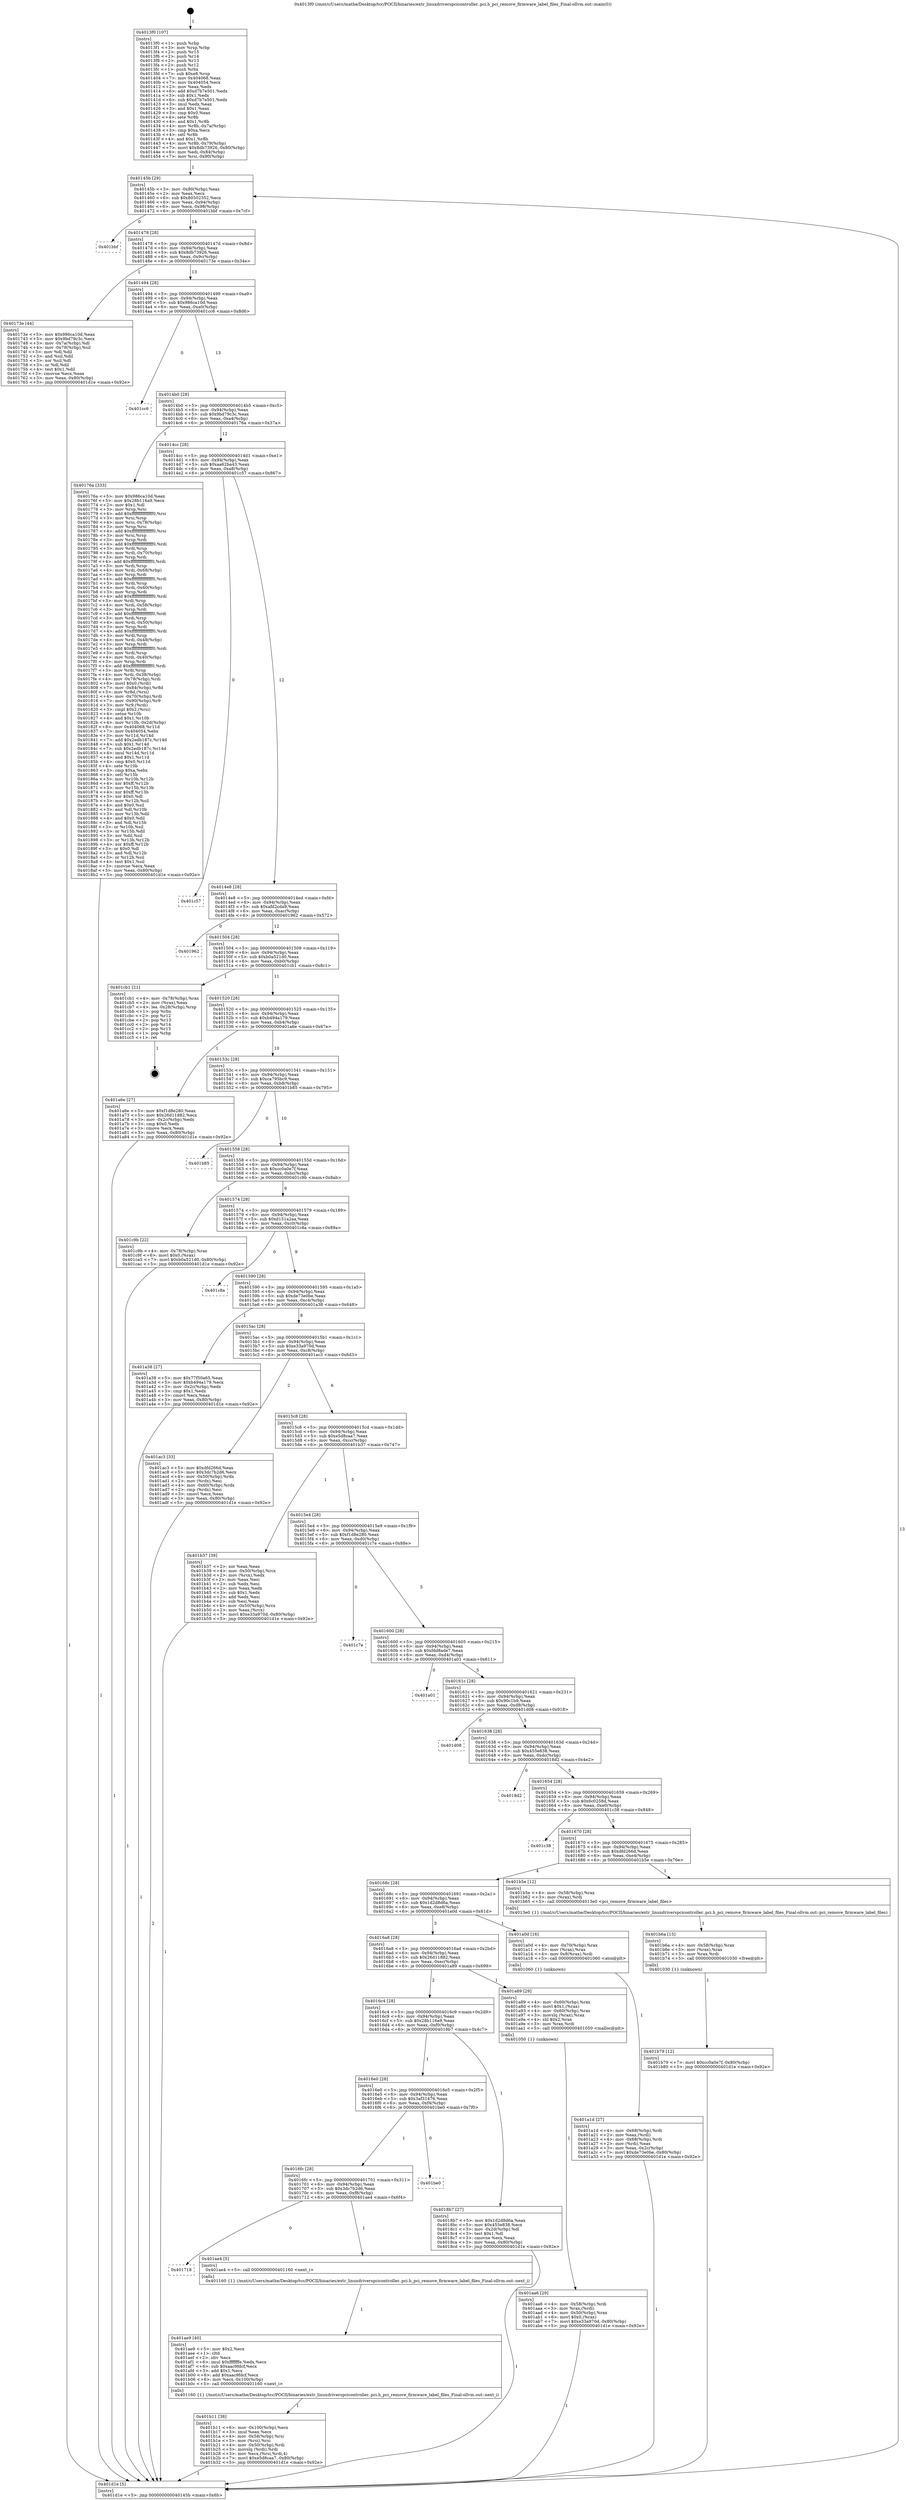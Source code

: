 digraph "0x4013f0" {
  label = "0x4013f0 (/mnt/c/Users/mathe/Desktop/tcc/POCII/binaries/extr_linuxdriverspcicontroller..pci.h_pci_remove_firmware_label_files_Final-ollvm.out::main(0))"
  labelloc = "t"
  node[shape=record]

  Entry [label="",width=0.3,height=0.3,shape=circle,fillcolor=black,style=filled]
  "0x40145b" [label="{
     0x40145b [29]\l
     | [instrs]\l
     &nbsp;&nbsp;0x40145b \<+3\>: mov -0x80(%rbp),%eax\l
     &nbsp;&nbsp;0x40145e \<+2\>: mov %eax,%ecx\l
     &nbsp;&nbsp;0x401460 \<+6\>: sub $0x80502352,%ecx\l
     &nbsp;&nbsp;0x401466 \<+6\>: mov %eax,-0x94(%rbp)\l
     &nbsp;&nbsp;0x40146c \<+6\>: mov %ecx,-0x98(%rbp)\l
     &nbsp;&nbsp;0x401472 \<+6\>: je 0000000000401bbf \<main+0x7cf\>\l
  }"]
  "0x401bbf" [label="{
     0x401bbf\l
  }", style=dashed]
  "0x401478" [label="{
     0x401478 [28]\l
     | [instrs]\l
     &nbsp;&nbsp;0x401478 \<+5\>: jmp 000000000040147d \<main+0x8d\>\l
     &nbsp;&nbsp;0x40147d \<+6\>: mov -0x94(%rbp),%eax\l
     &nbsp;&nbsp;0x401483 \<+5\>: sub $0x8db73926,%eax\l
     &nbsp;&nbsp;0x401488 \<+6\>: mov %eax,-0x9c(%rbp)\l
     &nbsp;&nbsp;0x40148e \<+6\>: je 000000000040173e \<main+0x34e\>\l
  }"]
  Exit [label="",width=0.3,height=0.3,shape=circle,fillcolor=black,style=filled,peripheries=2]
  "0x40173e" [label="{
     0x40173e [44]\l
     | [instrs]\l
     &nbsp;&nbsp;0x40173e \<+5\>: mov $0x986ca10d,%eax\l
     &nbsp;&nbsp;0x401743 \<+5\>: mov $0x9bd79c3c,%ecx\l
     &nbsp;&nbsp;0x401748 \<+3\>: mov -0x7a(%rbp),%dl\l
     &nbsp;&nbsp;0x40174b \<+4\>: mov -0x79(%rbp),%sil\l
     &nbsp;&nbsp;0x40174f \<+3\>: mov %dl,%dil\l
     &nbsp;&nbsp;0x401752 \<+3\>: and %sil,%dil\l
     &nbsp;&nbsp;0x401755 \<+3\>: xor %sil,%dl\l
     &nbsp;&nbsp;0x401758 \<+3\>: or %dl,%dil\l
     &nbsp;&nbsp;0x40175b \<+4\>: test $0x1,%dil\l
     &nbsp;&nbsp;0x40175f \<+3\>: cmovne %ecx,%eax\l
     &nbsp;&nbsp;0x401762 \<+3\>: mov %eax,-0x80(%rbp)\l
     &nbsp;&nbsp;0x401765 \<+5\>: jmp 0000000000401d1e \<main+0x92e\>\l
  }"]
  "0x401494" [label="{
     0x401494 [28]\l
     | [instrs]\l
     &nbsp;&nbsp;0x401494 \<+5\>: jmp 0000000000401499 \<main+0xa9\>\l
     &nbsp;&nbsp;0x401499 \<+6\>: mov -0x94(%rbp),%eax\l
     &nbsp;&nbsp;0x40149f \<+5\>: sub $0x986ca10d,%eax\l
     &nbsp;&nbsp;0x4014a4 \<+6\>: mov %eax,-0xa0(%rbp)\l
     &nbsp;&nbsp;0x4014aa \<+6\>: je 0000000000401cc6 \<main+0x8d6\>\l
  }"]
  "0x401d1e" [label="{
     0x401d1e [5]\l
     | [instrs]\l
     &nbsp;&nbsp;0x401d1e \<+5\>: jmp 000000000040145b \<main+0x6b\>\l
  }"]
  "0x4013f0" [label="{
     0x4013f0 [107]\l
     | [instrs]\l
     &nbsp;&nbsp;0x4013f0 \<+1\>: push %rbp\l
     &nbsp;&nbsp;0x4013f1 \<+3\>: mov %rsp,%rbp\l
     &nbsp;&nbsp;0x4013f4 \<+2\>: push %r15\l
     &nbsp;&nbsp;0x4013f6 \<+2\>: push %r14\l
     &nbsp;&nbsp;0x4013f8 \<+2\>: push %r13\l
     &nbsp;&nbsp;0x4013fa \<+2\>: push %r12\l
     &nbsp;&nbsp;0x4013fc \<+1\>: push %rbx\l
     &nbsp;&nbsp;0x4013fd \<+7\>: sub $0xe8,%rsp\l
     &nbsp;&nbsp;0x401404 \<+7\>: mov 0x404068,%eax\l
     &nbsp;&nbsp;0x40140b \<+7\>: mov 0x404054,%ecx\l
     &nbsp;&nbsp;0x401412 \<+2\>: mov %eax,%edx\l
     &nbsp;&nbsp;0x401414 \<+6\>: add $0xd7b7e501,%edx\l
     &nbsp;&nbsp;0x40141a \<+3\>: sub $0x1,%edx\l
     &nbsp;&nbsp;0x40141d \<+6\>: sub $0xd7b7e501,%edx\l
     &nbsp;&nbsp;0x401423 \<+3\>: imul %edx,%eax\l
     &nbsp;&nbsp;0x401426 \<+3\>: and $0x1,%eax\l
     &nbsp;&nbsp;0x401429 \<+3\>: cmp $0x0,%eax\l
     &nbsp;&nbsp;0x40142c \<+4\>: sete %r8b\l
     &nbsp;&nbsp;0x401430 \<+4\>: and $0x1,%r8b\l
     &nbsp;&nbsp;0x401434 \<+4\>: mov %r8b,-0x7a(%rbp)\l
     &nbsp;&nbsp;0x401438 \<+3\>: cmp $0xa,%ecx\l
     &nbsp;&nbsp;0x40143b \<+4\>: setl %r8b\l
     &nbsp;&nbsp;0x40143f \<+4\>: and $0x1,%r8b\l
     &nbsp;&nbsp;0x401443 \<+4\>: mov %r8b,-0x79(%rbp)\l
     &nbsp;&nbsp;0x401447 \<+7\>: movl $0x8db73926,-0x80(%rbp)\l
     &nbsp;&nbsp;0x40144e \<+6\>: mov %edi,-0x84(%rbp)\l
     &nbsp;&nbsp;0x401454 \<+7\>: mov %rsi,-0x90(%rbp)\l
  }"]
  "0x401b79" [label="{
     0x401b79 [12]\l
     | [instrs]\l
     &nbsp;&nbsp;0x401b79 \<+7\>: movl $0xcc0a0e7f,-0x80(%rbp)\l
     &nbsp;&nbsp;0x401b80 \<+5\>: jmp 0000000000401d1e \<main+0x92e\>\l
  }"]
  "0x401cc6" [label="{
     0x401cc6\l
  }", style=dashed]
  "0x4014b0" [label="{
     0x4014b0 [28]\l
     | [instrs]\l
     &nbsp;&nbsp;0x4014b0 \<+5\>: jmp 00000000004014b5 \<main+0xc5\>\l
     &nbsp;&nbsp;0x4014b5 \<+6\>: mov -0x94(%rbp),%eax\l
     &nbsp;&nbsp;0x4014bb \<+5\>: sub $0x9bd79c3c,%eax\l
     &nbsp;&nbsp;0x4014c0 \<+6\>: mov %eax,-0xa4(%rbp)\l
     &nbsp;&nbsp;0x4014c6 \<+6\>: je 000000000040176a \<main+0x37a\>\l
  }"]
  "0x401b6a" [label="{
     0x401b6a [15]\l
     | [instrs]\l
     &nbsp;&nbsp;0x401b6a \<+4\>: mov -0x58(%rbp),%rax\l
     &nbsp;&nbsp;0x401b6e \<+3\>: mov (%rax),%rax\l
     &nbsp;&nbsp;0x401b71 \<+3\>: mov %rax,%rdi\l
     &nbsp;&nbsp;0x401b74 \<+5\>: call 0000000000401030 \<free@plt\>\l
     | [calls]\l
     &nbsp;&nbsp;0x401030 \{1\} (unknown)\l
  }"]
  "0x40176a" [label="{
     0x40176a [333]\l
     | [instrs]\l
     &nbsp;&nbsp;0x40176a \<+5\>: mov $0x986ca10d,%eax\l
     &nbsp;&nbsp;0x40176f \<+5\>: mov $0x28b116a9,%ecx\l
     &nbsp;&nbsp;0x401774 \<+2\>: mov $0x1,%dl\l
     &nbsp;&nbsp;0x401776 \<+3\>: mov %rsp,%rsi\l
     &nbsp;&nbsp;0x401779 \<+4\>: add $0xfffffffffffffff0,%rsi\l
     &nbsp;&nbsp;0x40177d \<+3\>: mov %rsi,%rsp\l
     &nbsp;&nbsp;0x401780 \<+4\>: mov %rsi,-0x78(%rbp)\l
     &nbsp;&nbsp;0x401784 \<+3\>: mov %rsp,%rsi\l
     &nbsp;&nbsp;0x401787 \<+4\>: add $0xfffffffffffffff0,%rsi\l
     &nbsp;&nbsp;0x40178b \<+3\>: mov %rsi,%rsp\l
     &nbsp;&nbsp;0x40178e \<+3\>: mov %rsp,%rdi\l
     &nbsp;&nbsp;0x401791 \<+4\>: add $0xfffffffffffffff0,%rdi\l
     &nbsp;&nbsp;0x401795 \<+3\>: mov %rdi,%rsp\l
     &nbsp;&nbsp;0x401798 \<+4\>: mov %rdi,-0x70(%rbp)\l
     &nbsp;&nbsp;0x40179c \<+3\>: mov %rsp,%rdi\l
     &nbsp;&nbsp;0x40179f \<+4\>: add $0xfffffffffffffff0,%rdi\l
     &nbsp;&nbsp;0x4017a3 \<+3\>: mov %rdi,%rsp\l
     &nbsp;&nbsp;0x4017a6 \<+4\>: mov %rdi,-0x68(%rbp)\l
     &nbsp;&nbsp;0x4017aa \<+3\>: mov %rsp,%rdi\l
     &nbsp;&nbsp;0x4017ad \<+4\>: add $0xfffffffffffffff0,%rdi\l
     &nbsp;&nbsp;0x4017b1 \<+3\>: mov %rdi,%rsp\l
     &nbsp;&nbsp;0x4017b4 \<+4\>: mov %rdi,-0x60(%rbp)\l
     &nbsp;&nbsp;0x4017b8 \<+3\>: mov %rsp,%rdi\l
     &nbsp;&nbsp;0x4017bb \<+4\>: add $0xfffffffffffffff0,%rdi\l
     &nbsp;&nbsp;0x4017bf \<+3\>: mov %rdi,%rsp\l
     &nbsp;&nbsp;0x4017c2 \<+4\>: mov %rdi,-0x58(%rbp)\l
     &nbsp;&nbsp;0x4017c6 \<+3\>: mov %rsp,%rdi\l
     &nbsp;&nbsp;0x4017c9 \<+4\>: add $0xfffffffffffffff0,%rdi\l
     &nbsp;&nbsp;0x4017cd \<+3\>: mov %rdi,%rsp\l
     &nbsp;&nbsp;0x4017d0 \<+4\>: mov %rdi,-0x50(%rbp)\l
     &nbsp;&nbsp;0x4017d4 \<+3\>: mov %rsp,%rdi\l
     &nbsp;&nbsp;0x4017d7 \<+4\>: add $0xfffffffffffffff0,%rdi\l
     &nbsp;&nbsp;0x4017db \<+3\>: mov %rdi,%rsp\l
     &nbsp;&nbsp;0x4017de \<+4\>: mov %rdi,-0x48(%rbp)\l
     &nbsp;&nbsp;0x4017e2 \<+3\>: mov %rsp,%rdi\l
     &nbsp;&nbsp;0x4017e5 \<+4\>: add $0xfffffffffffffff0,%rdi\l
     &nbsp;&nbsp;0x4017e9 \<+3\>: mov %rdi,%rsp\l
     &nbsp;&nbsp;0x4017ec \<+4\>: mov %rdi,-0x40(%rbp)\l
     &nbsp;&nbsp;0x4017f0 \<+3\>: mov %rsp,%rdi\l
     &nbsp;&nbsp;0x4017f3 \<+4\>: add $0xfffffffffffffff0,%rdi\l
     &nbsp;&nbsp;0x4017f7 \<+3\>: mov %rdi,%rsp\l
     &nbsp;&nbsp;0x4017fa \<+4\>: mov %rdi,-0x38(%rbp)\l
     &nbsp;&nbsp;0x4017fe \<+4\>: mov -0x78(%rbp),%rdi\l
     &nbsp;&nbsp;0x401802 \<+6\>: movl $0x0,(%rdi)\l
     &nbsp;&nbsp;0x401808 \<+7\>: mov -0x84(%rbp),%r8d\l
     &nbsp;&nbsp;0x40180f \<+3\>: mov %r8d,(%rsi)\l
     &nbsp;&nbsp;0x401812 \<+4\>: mov -0x70(%rbp),%rdi\l
     &nbsp;&nbsp;0x401816 \<+7\>: mov -0x90(%rbp),%r9\l
     &nbsp;&nbsp;0x40181d \<+3\>: mov %r9,(%rdi)\l
     &nbsp;&nbsp;0x401820 \<+3\>: cmpl $0x2,(%rsi)\l
     &nbsp;&nbsp;0x401823 \<+4\>: setne %r10b\l
     &nbsp;&nbsp;0x401827 \<+4\>: and $0x1,%r10b\l
     &nbsp;&nbsp;0x40182b \<+4\>: mov %r10b,-0x2d(%rbp)\l
     &nbsp;&nbsp;0x40182f \<+8\>: mov 0x404068,%r11d\l
     &nbsp;&nbsp;0x401837 \<+7\>: mov 0x404054,%ebx\l
     &nbsp;&nbsp;0x40183e \<+3\>: mov %r11d,%r14d\l
     &nbsp;&nbsp;0x401841 \<+7\>: add $0x2edb187c,%r14d\l
     &nbsp;&nbsp;0x401848 \<+4\>: sub $0x1,%r14d\l
     &nbsp;&nbsp;0x40184c \<+7\>: sub $0x2edb187c,%r14d\l
     &nbsp;&nbsp;0x401853 \<+4\>: imul %r14d,%r11d\l
     &nbsp;&nbsp;0x401857 \<+4\>: and $0x1,%r11d\l
     &nbsp;&nbsp;0x40185b \<+4\>: cmp $0x0,%r11d\l
     &nbsp;&nbsp;0x40185f \<+4\>: sete %r10b\l
     &nbsp;&nbsp;0x401863 \<+3\>: cmp $0xa,%ebx\l
     &nbsp;&nbsp;0x401866 \<+4\>: setl %r15b\l
     &nbsp;&nbsp;0x40186a \<+3\>: mov %r10b,%r12b\l
     &nbsp;&nbsp;0x40186d \<+4\>: xor $0xff,%r12b\l
     &nbsp;&nbsp;0x401871 \<+3\>: mov %r15b,%r13b\l
     &nbsp;&nbsp;0x401874 \<+4\>: xor $0xff,%r13b\l
     &nbsp;&nbsp;0x401878 \<+3\>: xor $0x0,%dl\l
     &nbsp;&nbsp;0x40187b \<+3\>: mov %r12b,%sil\l
     &nbsp;&nbsp;0x40187e \<+4\>: and $0x0,%sil\l
     &nbsp;&nbsp;0x401882 \<+3\>: and %dl,%r10b\l
     &nbsp;&nbsp;0x401885 \<+3\>: mov %r13b,%dil\l
     &nbsp;&nbsp;0x401888 \<+4\>: and $0x0,%dil\l
     &nbsp;&nbsp;0x40188c \<+3\>: and %dl,%r15b\l
     &nbsp;&nbsp;0x40188f \<+3\>: or %r10b,%sil\l
     &nbsp;&nbsp;0x401892 \<+3\>: or %r15b,%dil\l
     &nbsp;&nbsp;0x401895 \<+3\>: xor %dil,%sil\l
     &nbsp;&nbsp;0x401898 \<+3\>: or %r13b,%r12b\l
     &nbsp;&nbsp;0x40189b \<+4\>: xor $0xff,%r12b\l
     &nbsp;&nbsp;0x40189f \<+3\>: or $0x0,%dl\l
     &nbsp;&nbsp;0x4018a2 \<+3\>: and %dl,%r12b\l
     &nbsp;&nbsp;0x4018a5 \<+3\>: or %r12b,%sil\l
     &nbsp;&nbsp;0x4018a8 \<+4\>: test $0x1,%sil\l
     &nbsp;&nbsp;0x4018ac \<+3\>: cmovne %ecx,%eax\l
     &nbsp;&nbsp;0x4018af \<+3\>: mov %eax,-0x80(%rbp)\l
     &nbsp;&nbsp;0x4018b2 \<+5\>: jmp 0000000000401d1e \<main+0x92e\>\l
  }"]
  "0x4014cc" [label="{
     0x4014cc [28]\l
     | [instrs]\l
     &nbsp;&nbsp;0x4014cc \<+5\>: jmp 00000000004014d1 \<main+0xe1\>\l
     &nbsp;&nbsp;0x4014d1 \<+6\>: mov -0x94(%rbp),%eax\l
     &nbsp;&nbsp;0x4014d7 \<+5\>: sub $0xaa62ba43,%eax\l
     &nbsp;&nbsp;0x4014dc \<+6\>: mov %eax,-0xa8(%rbp)\l
     &nbsp;&nbsp;0x4014e2 \<+6\>: je 0000000000401c57 \<main+0x867\>\l
  }"]
  "0x401b11" [label="{
     0x401b11 [38]\l
     | [instrs]\l
     &nbsp;&nbsp;0x401b11 \<+6\>: mov -0x100(%rbp),%ecx\l
     &nbsp;&nbsp;0x401b17 \<+3\>: imul %eax,%ecx\l
     &nbsp;&nbsp;0x401b1a \<+4\>: mov -0x58(%rbp),%rsi\l
     &nbsp;&nbsp;0x401b1e \<+3\>: mov (%rsi),%rsi\l
     &nbsp;&nbsp;0x401b21 \<+4\>: mov -0x50(%rbp),%rdi\l
     &nbsp;&nbsp;0x401b25 \<+3\>: movslq (%rdi),%rdi\l
     &nbsp;&nbsp;0x401b28 \<+3\>: mov %ecx,(%rsi,%rdi,4)\l
     &nbsp;&nbsp;0x401b2b \<+7\>: movl $0xe5d8caa7,-0x80(%rbp)\l
     &nbsp;&nbsp;0x401b32 \<+5\>: jmp 0000000000401d1e \<main+0x92e\>\l
  }"]
  "0x401ae9" [label="{
     0x401ae9 [40]\l
     | [instrs]\l
     &nbsp;&nbsp;0x401ae9 \<+5\>: mov $0x2,%ecx\l
     &nbsp;&nbsp;0x401aee \<+1\>: cltd\l
     &nbsp;&nbsp;0x401aef \<+2\>: idiv %ecx\l
     &nbsp;&nbsp;0x401af1 \<+6\>: imul $0xfffffffe,%edx,%ecx\l
     &nbsp;&nbsp;0x401af7 \<+6\>: sub $0xaac9fdcf,%ecx\l
     &nbsp;&nbsp;0x401afd \<+3\>: add $0x1,%ecx\l
     &nbsp;&nbsp;0x401b00 \<+6\>: add $0xaac9fdcf,%ecx\l
     &nbsp;&nbsp;0x401b06 \<+6\>: mov %ecx,-0x100(%rbp)\l
     &nbsp;&nbsp;0x401b0c \<+5\>: call 0000000000401160 \<next_i\>\l
     | [calls]\l
     &nbsp;&nbsp;0x401160 \{1\} (/mnt/c/Users/mathe/Desktop/tcc/POCII/binaries/extr_linuxdriverspcicontroller..pci.h_pci_remove_firmware_label_files_Final-ollvm.out::next_i)\l
  }"]
  "0x401c57" [label="{
     0x401c57\l
  }", style=dashed]
  "0x4014e8" [label="{
     0x4014e8 [28]\l
     | [instrs]\l
     &nbsp;&nbsp;0x4014e8 \<+5\>: jmp 00000000004014ed \<main+0xfd\>\l
     &nbsp;&nbsp;0x4014ed \<+6\>: mov -0x94(%rbp),%eax\l
     &nbsp;&nbsp;0x4014f3 \<+5\>: sub $0xafd2cda9,%eax\l
     &nbsp;&nbsp;0x4014f8 \<+6\>: mov %eax,-0xac(%rbp)\l
     &nbsp;&nbsp;0x4014fe \<+6\>: je 0000000000401962 \<main+0x572\>\l
  }"]
  "0x401718" [label="{
     0x401718\l
  }", style=dashed]
  "0x401962" [label="{
     0x401962\l
  }", style=dashed]
  "0x401504" [label="{
     0x401504 [28]\l
     | [instrs]\l
     &nbsp;&nbsp;0x401504 \<+5\>: jmp 0000000000401509 \<main+0x119\>\l
     &nbsp;&nbsp;0x401509 \<+6\>: mov -0x94(%rbp),%eax\l
     &nbsp;&nbsp;0x40150f \<+5\>: sub $0xb0a521d0,%eax\l
     &nbsp;&nbsp;0x401514 \<+6\>: mov %eax,-0xb0(%rbp)\l
     &nbsp;&nbsp;0x40151a \<+6\>: je 0000000000401cb1 \<main+0x8c1\>\l
  }"]
  "0x401ae4" [label="{
     0x401ae4 [5]\l
     | [instrs]\l
     &nbsp;&nbsp;0x401ae4 \<+5\>: call 0000000000401160 \<next_i\>\l
     | [calls]\l
     &nbsp;&nbsp;0x401160 \{1\} (/mnt/c/Users/mathe/Desktop/tcc/POCII/binaries/extr_linuxdriverspcicontroller..pci.h_pci_remove_firmware_label_files_Final-ollvm.out::next_i)\l
  }"]
  "0x401cb1" [label="{
     0x401cb1 [21]\l
     | [instrs]\l
     &nbsp;&nbsp;0x401cb1 \<+4\>: mov -0x78(%rbp),%rax\l
     &nbsp;&nbsp;0x401cb5 \<+2\>: mov (%rax),%eax\l
     &nbsp;&nbsp;0x401cb7 \<+4\>: lea -0x28(%rbp),%rsp\l
     &nbsp;&nbsp;0x401cbb \<+1\>: pop %rbx\l
     &nbsp;&nbsp;0x401cbc \<+2\>: pop %r12\l
     &nbsp;&nbsp;0x401cbe \<+2\>: pop %r13\l
     &nbsp;&nbsp;0x401cc0 \<+2\>: pop %r14\l
     &nbsp;&nbsp;0x401cc2 \<+2\>: pop %r15\l
     &nbsp;&nbsp;0x401cc4 \<+1\>: pop %rbp\l
     &nbsp;&nbsp;0x401cc5 \<+1\>: ret\l
  }"]
  "0x401520" [label="{
     0x401520 [28]\l
     | [instrs]\l
     &nbsp;&nbsp;0x401520 \<+5\>: jmp 0000000000401525 \<main+0x135\>\l
     &nbsp;&nbsp;0x401525 \<+6\>: mov -0x94(%rbp),%eax\l
     &nbsp;&nbsp;0x40152b \<+5\>: sub $0xb494a179,%eax\l
     &nbsp;&nbsp;0x401530 \<+6\>: mov %eax,-0xb4(%rbp)\l
     &nbsp;&nbsp;0x401536 \<+6\>: je 0000000000401a6e \<main+0x67e\>\l
  }"]
  "0x4016fc" [label="{
     0x4016fc [28]\l
     | [instrs]\l
     &nbsp;&nbsp;0x4016fc \<+5\>: jmp 0000000000401701 \<main+0x311\>\l
     &nbsp;&nbsp;0x401701 \<+6\>: mov -0x94(%rbp),%eax\l
     &nbsp;&nbsp;0x401707 \<+5\>: sub $0x3dc7b2d6,%eax\l
     &nbsp;&nbsp;0x40170c \<+6\>: mov %eax,-0xf8(%rbp)\l
     &nbsp;&nbsp;0x401712 \<+6\>: je 0000000000401ae4 \<main+0x6f4\>\l
  }"]
  "0x401a6e" [label="{
     0x401a6e [27]\l
     | [instrs]\l
     &nbsp;&nbsp;0x401a6e \<+5\>: mov $0xf1d8e280,%eax\l
     &nbsp;&nbsp;0x401a73 \<+5\>: mov $0x26d11882,%ecx\l
     &nbsp;&nbsp;0x401a78 \<+3\>: mov -0x2c(%rbp),%edx\l
     &nbsp;&nbsp;0x401a7b \<+3\>: cmp $0x0,%edx\l
     &nbsp;&nbsp;0x401a7e \<+3\>: cmove %ecx,%eax\l
     &nbsp;&nbsp;0x401a81 \<+3\>: mov %eax,-0x80(%rbp)\l
     &nbsp;&nbsp;0x401a84 \<+5\>: jmp 0000000000401d1e \<main+0x92e\>\l
  }"]
  "0x40153c" [label="{
     0x40153c [28]\l
     | [instrs]\l
     &nbsp;&nbsp;0x40153c \<+5\>: jmp 0000000000401541 \<main+0x151\>\l
     &nbsp;&nbsp;0x401541 \<+6\>: mov -0x94(%rbp),%eax\l
     &nbsp;&nbsp;0x401547 \<+5\>: sub $0xca795bc9,%eax\l
     &nbsp;&nbsp;0x40154c \<+6\>: mov %eax,-0xb8(%rbp)\l
     &nbsp;&nbsp;0x401552 \<+6\>: je 0000000000401b85 \<main+0x795\>\l
  }"]
  "0x401be0" [label="{
     0x401be0\l
  }", style=dashed]
  "0x401b85" [label="{
     0x401b85\l
  }", style=dashed]
  "0x401558" [label="{
     0x401558 [28]\l
     | [instrs]\l
     &nbsp;&nbsp;0x401558 \<+5\>: jmp 000000000040155d \<main+0x16d\>\l
     &nbsp;&nbsp;0x40155d \<+6\>: mov -0x94(%rbp),%eax\l
     &nbsp;&nbsp;0x401563 \<+5\>: sub $0xcc0a0e7f,%eax\l
     &nbsp;&nbsp;0x401568 \<+6\>: mov %eax,-0xbc(%rbp)\l
     &nbsp;&nbsp;0x40156e \<+6\>: je 0000000000401c9b \<main+0x8ab\>\l
  }"]
  "0x401aa6" [label="{
     0x401aa6 [29]\l
     | [instrs]\l
     &nbsp;&nbsp;0x401aa6 \<+4\>: mov -0x58(%rbp),%rdi\l
     &nbsp;&nbsp;0x401aaa \<+3\>: mov %rax,(%rdi)\l
     &nbsp;&nbsp;0x401aad \<+4\>: mov -0x50(%rbp),%rax\l
     &nbsp;&nbsp;0x401ab1 \<+6\>: movl $0x0,(%rax)\l
     &nbsp;&nbsp;0x401ab7 \<+7\>: movl $0xe33a970d,-0x80(%rbp)\l
     &nbsp;&nbsp;0x401abe \<+5\>: jmp 0000000000401d1e \<main+0x92e\>\l
  }"]
  "0x401c9b" [label="{
     0x401c9b [22]\l
     | [instrs]\l
     &nbsp;&nbsp;0x401c9b \<+4\>: mov -0x78(%rbp),%rax\l
     &nbsp;&nbsp;0x401c9f \<+6\>: movl $0x0,(%rax)\l
     &nbsp;&nbsp;0x401ca5 \<+7\>: movl $0xb0a521d0,-0x80(%rbp)\l
     &nbsp;&nbsp;0x401cac \<+5\>: jmp 0000000000401d1e \<main+0x92e\>\l
  }"]
  "0x401574" [label="{
     0x401574 [28]\l
     | [instrs]\l
     &nbsp;&nbsp;0x401574 \<+5\>: jmp 0000000000401579 \<main+0x189\>\l
     &nbsp;&nbsp;0x401579 \<+6\>: mov -0x94(%rbp),%eax\l
     &nbsp;&nbsp;0x40157f \<+5\>: sub $0xd151a2aa,%eax\l
     &nbsp;&nbsp;0x401584 \<+6\>: mov %eax,-0xc0(%rbp)\l
     &nbsp;&nbsp;0x40158a \<+6\>: je 0000000000401c8a \<main+0x89a\>\l
  }"]
  "0x401a1d" [label="{
     0x401a1d [27]\l
     | [instrs]\l
     &nbsp;&nbsp;0x401a1d \<+4\>: mov -0x68(%rbp),%rdi\l
     &nbsp;&nbsp;0x401a21 \<+2\>: mov %eax,(%rdi)\l
     &nbsp;&nbsp;0x401a23 \<+4\>: mov -0x68(%rbp),%rdi\l
     &nbsp;&nbsp;0x401a27 \<+2\>: mov (%rdi),%eax\l
     &nbsp;&nbsp;0x401a29 \<+3\>: mov %eax,-0x2c(%rbp)\l
     &nbsp;&nbsp;0x401a2c \<+7\>: movl $0xde73e0be,-0x80(%rbp)\l
     &nbsp;&nbsp;0x401a33 \<+5\>: jmp 0000000000401d1e \<main+0x92e\>\l
  }"]
  "0x401c8a" [label="{
     0x401c8a\l
  }", style=dashed]
  "0x401590" [label="{
     0x401590 [28]\l
     | [instrs]\l
     &nbsp;&nbsp;0x401590 \<+5\>: jmp 0000000000401595 \<main+0x1a5\>\l
     &nbsp;&nbsp;0x401595 \<+6\>: mov -0x94(%rbp),%eax\l
     &nbsp;&nbsp;0x40159b \<+5\>: sub $0xde73e0be,%eax\l
     &nbsp;&nbsp;0x4015a0 \<+6\>: mov %eax,-0xc4(%rbp)\l
     &nbsp;&nbsp;0x4015a6 \<+6\>: je 0000000000401a38 \<main+0x648\>\l
  }"]
  "0x4016e0" [label="{
     0x4016e0 [28]\l
     | [instrs]\l
     &nbsp;&nbsp;0x4016e0 \<+5\>: jmp 00000000004016e5 \<main+0x2f5\>\l
     &nbsp;&nbsp;0x4016e5 \<+6\>: mov -0x94(%rbp),%eax\l
     &nbsp;&nbsp;0x4016eb \<+5\>: sub $0x3af31476,%eax\l
     &nbsp;&nbsp;0x4016f0 \<+6\>: mov %eax,-0xf4(%rbp)\l
     &nbsp;&nbsp;0x4016f6 \<+6\>: je 0000000000401be0 \<main+0x7f0\>\l
  }"]
  "0x401a38" [label="{
     0x401a38 [27]\l
     | [instrs]\l
     &nbsp;&nbsp;0x401a38 \<+5\>: mov $0x77f50a65,%eax\l
     &nbsp;&nbsp;0x401a3d \<+5\>: mov $0xb494a179,%ecx\l
     &nbsp;&nbsp;0x401a42 \<+3\>: mov -0x2c(%rbp),%edx\l
     &nbsp;&nbsp;0x401a45 \<+3\>: cmp $0x1,%edx\l
     &nbsp;&nbsp;0x401a48 \<+3\>: cmovl %ecx,%eax\l
     &nbsp;&nbsp;0x401a4b \<+3\>: mov %eax,-0x80(%rbp)\l
     &nbsp;&nbsp;0x401a4e \<+5\>: jmp 0000000000401d1e \<main+0x92e\>\l
  }"]
  "0x4015ac" [label="{
     0x4015ac [28]\l
     | [instrs]\l
     &nbsp;&nbsp;0x4015ac \<+5\>: jmp 00000000004015b1 \<main+0x1c1\>\l
     &nbsp;&nbsp;0x4015b1 \<+6\>: mov -0x94(%rbp),%eax\l
     &nbsp;&nbsp;0x4015b7 \<+5\>: sub $0xe33a970d,%eax\l
     &nbsp;&nbsp;0x4015bc \<+6\>: mov %eax,-0xc8(%rbp)\l
     &nbsp;&nbsp;0x4015c2 \<+6\>: je 0000000000401ac3 \<main+0x6d3\>\l
  }"]
  "0x4018b7" [label="{
     0x4018b7 [27]\l
     | [instrs]\l
     &nbsp;&nbsp;0x4018b7 \<+5\>: mov $0x1d2d8d6a,%eax\l
     &nbsp;&nbsp;0x4018bc \<+5\>: mov $0x455e838,%ecx\l
     &nbsp;&nbsp;0x4018c1 \<+3\>: mov -0x2d(%rbp),%dl\l
     &nbsp;&nbsp;0x4018c4 \<+3\>: test $0x1,%dl\l
     &nbsp;&nbsp;0x4018c7 \<+3\>: cmovne %ecx,%eax\l
     &nbsp;&nbsp;0x4018ca \<+3\>: mov %eax,-0x80(%rbp)\l
     &nbsp;&nbsp;0x4018cd \<+5\>: jmp 0000000000401d1e \<main+0x92e\>\l
  }"]
  "0x401ac3" [label="{
     0x401ac3 [33]\l
     | [instrs]\l
     &nbsp;&nbsp;0x401ac3 \<+5\>: mov $0xdfd266d,%eax\l
     &nbsp;&nbsp;0x401ac8 \<+5\>: mov $0x3dc7b2d6,%ecx\l
     &nbsp;&nbsp;0x401acd \<+4\>: mov -0x50(%rbp),%rdx\l
     &nbsp;&nbsp;0x401ad1 \<+2\>: mov (%rdx),%esi\l
     &nbsp;&nbsp;0x401ad3 \<+4\>: mov -0x60(%rbp),%rdx\l
     &nbsp;&nbsp;0x401ad7 \<+2\>: cmp (%rdx),%esi\l
     &nbsp;&nbsp;0x401ad9 \<+3\>: cmovl %ecx,%eax\l
     &nbsp;&nbsp;0x401adc \<+3\>: mov %eax,-0x80(%rbp)\l
     &nbsp;&nbsp;0x401adf \<+5\>: jmp 0000000000401d1e \<main+0x92e\>\l
  }"]
  "0x4015c8" [label="{
     0x4015c8 [28]\l
     | [instrs]\l
     &nbsp;&nbsp;0x4015c8 \<+5\>: jmp 00000000004015cd \<main+0x1dd\>\l
     &nbsp;&nbsp;0x4015cd \<+6\>: mov -0x94(%rbp),%eax\l
     &nbsp;&nbsp;0x4015d3 \<+5\>: sub $0xe5d8caa7,%eax\l
     &nbsp;&nbsp;0x4015d8 \<+6\>: mov %eax,-0xcc(%rbp)\l
     &nbsp;&nbsp;0x4015de \<+6\>: je 0000000000401b37 \<main+0x747\>\l
  }"]
  "0x4016c4" [label="{
     0x4016c4 [28]\l
     | [instrs]\l
     &nbsp;&nbsp;0x4016c4 \<+5\>: jmp 00000000004016c9 \<main+0x2d9\>\l
     &nbsp;&nbsp;0x4016c9 \<+6\>: mov -0x94(%rbp),%eax\l
     &nbsp;&nbsp;0x4016cf \<+5\>: sub $0x28b116a9,%eax\l
     &nbsp;&nbsp;0x4016d4 \<+6\>: mov %eax,-0xf0(%rbp)\l
     &nbsp;&nbsp;0x4016da \<+6\>: je 00000000004018b7 \<main+0x4c7\>\l
  }"]
  "0x401b37" [label="{
     0x401b37 [39]\l
     | [instrs]\l
     &nbsp;&nbsp;0x401b37 \<+2\>: xor %eax,%eax\l
     &nbsp;&nbsp;0x401b39 \<+4\>: mov -0x50(%rbp),%rcx\l
     &nbsp;&nbsp;0x401b3d \<+2\>: mov (%rcx),%edx\l
     &nbsp;&nbsp;0x401b3f \<+2\>: mov %eax,%esi\l
     &nbsp;&nbsp;0x401b41 \<+2\>: sub %edx,%esi\l
     &nbsp;&nbsp;0x401b43 \<+2\>: mov %eax,%edx\l
     &nbsp;&nbsp;0x401b45 \<+3\>: sub $0x1,%edx\l
     &nbsp;&nbsp;0x401b48 \<+2\>: add %edx,%esi\l
     &nbsp;&nbsp;0x401b4a \<+2\>: sub %esi,%eax\l
     &nbsp;&nbsp;0x401b4c \<+4\>: mov -0x50(%rbp),%rcx\l
     &nbsp;&nbsp;0x401b50 \<+2\>: mov %eax,(%rcx)\l
     &nbsp;&nbsp;0x401b52 \<+7\>: movl $0xe33a970d,-0x80(%rbp)\l
     &nbsp;&nbsp;0x401b59 \<+5\>: jmp 0000000000401d1e \<main+0x92e\>\l
  }"]
  "0x4015e4" [label="{
     0x4015e4 [28]\l
     | [instrs]\l
     &nbsp;&nbsp;0x4015e4 \<+5\>: jmp 00000000004015e9 \<main+0x1f9\>\l
     &nbsp;&nbsp;0x4015e9 \<+6\>: mov -0x94(%rbp),%eax\l
     &nbsp;&nbsp;0x4015ef \<+5\>: sub $0xf1d8e280,%eax\l
     &nbsp;&nbsp;0x4015f4 \<+6\>: mov %eax,-0xd0(%rbp)\l
     &nbsp;&nbsp;0x4015fa \<+6\>: je 0000000000401c7e \<main+0x88e\>\l
  }"]
  "0x401a89" [label="{
     0x401a89 [29]\l
     | [instrs]\l
     &nbsp;&nbsp;0x401a89 \<+4\>: mov -0x60(%rbp),%rax\l
     &nbsp;&nbsp;0x401a8d \<+6\>: movl $0x1,(%rax)\l
     &nbsp;&nbsp;0x401a93 \<+4\>: mov -0x60(%rbp),%rax\l
     &nbsp;&nbsp;0x401a97 \<+3\>: movslq (%rax),%rax\l
     &nbsp;&nbsp;0x401a9a \<+4\>: shl $0x2,%rax\l
     &nbsp;&nbsp;0x401a9e \<+3\>: mov %rax,%rdi\l
     &nbsp;&nbsp;0x401aa1 \<+5\>: call 0000000000401050 \<malloc@plt\>\l
     | [calls]\l
     &nbsp;&nbsp;0x401050 \{1\} (unknown)\l
  }"]
  "0x401c7e" [label="{
     0x401c7e\l
  }", style=dashed]
  "0x401600" [label="{
     0x401600 [28]\l
     | [instrs]\l
     &nbsp;&nbsp;0x401600 \<+5\>: jmp 0000000000401605 \<main+0x215\>\l
     &nbsp;&nbsp;0x401605 \<+6\>: mov -0x94(%rbp),%eax\l
     &nbsp;&nbsp;0x40160b \<+5\>: sub $0xfdd8ade7,%eax\l
     &nbsp;&nbsp;0x401610 \<+6\>: mov %eax,-0xd4(%rbp)\l
     &nbsp;&nbsp;0x401616 \<+6\>: je 0000000000401a01 \<main+0x611\>\l
  }"]
  "0x4016a8" [label="{
     0x4016a8 [28]\l
     | [instrs]\l
     &nbsp;&nbsp;0x4016a8 \<+5\>: jmp 00000000004016ad \<main+0x2bd\>\l
     &nbsp;&nbsp;0x4016ad \<+6\>: mov -0x94(%rbp),%eax\l
     &nbsp;&nbsp;0x4016b3 \<+5\>: sub $0x26d11882,%eax\l
     &nbsp;&nbsp;0x4016b8 \<+6\>: mov %eax,-0xec(%rbp)\l
     &nbsp;&nbsp;0x4016be \<+6\>: je 0000000000401a89 \<main+0x699\>\l
  }"]
  "0x401a01" [label="{
     0x401a01\l
  }", style=dashed]
  "0x40161c" [label="{
     0x40161c [28]\l
     | [instrs]\l
     &nbsp;&nbsp;0x40161c \<+5\>: jmp 0000000000401621 \<main+0x231\>\l
     &nbsp;&nbsp;0x401621 \<+6\>: mov -0x94(%rbp),%eax\l
     &nbsp;&nbsp;0x401627 \<+5\>: sub $0x90c1b9,%eax\l
     &nbsp;&nbsp;0x40162c \<+6\>: mov %eax,-0xd8(%rbp)\l
     &nbsp;&nbsp;0x401632 \<+6\>: je 0000000000401d08 \<main+0x918\>\l
  }"]
  "0x401a0d" [label="{
     0x401a0d [16]\l
     | [instrs]\l
     &nbsp;&nbsp;0x401a0d \<+4\>: mov -0x70(%rbp),%rax\l
     &nbsp;&nbsp;0x401a11 \<+3\>: mov (%rax),%rax\l
     &nbsp;&nbsp;0x401a14 \<+4\>: mov 0x8(%rax),%rdi\l
     &nbsp;&nbsp;0x401a18 \<+5\>: call 0000000000401060 \<atoi@plt\>\l
     | [calls]\l
     &nbsp;&nbsp;0x401060 \{1\} (unknown)\l
  }"]
  "0x401d08" [label="{
     0x401d08\l
  }", style=dashed]
  "0x401638" [label="{
     0x401638 [28]\l
     | [instrs]\l
     &nbsp;&nbsp;0x401638 \<+5\>: jmp 000000000040163d \<main+0x24d\>\l
     &nbsp;&nbsp;0x40163d \<+6\>: mov -0x94(%rbp),%eax\l
     &nbsp;&nbsp;0x401643 \<+5\>: sub $0x455e838,%eax\l
     &nbsp;&nbsp;0x401648 \<+6\>: mov %eax,-0xdc(%rbp)\l
     &nbsp;&nbsp;0x40164e \<+6\>: je 00000000004018d2 \<main+0x4e2\>\l
  }"]
  "0x40168c" [label="{
     0x40168c [28]\l
     | [instrs]\l
     &nbsp;&nbsp;0x40168c \<+5\>: jmp 0000000000401691 \<main+0x2a1\>\l
     &nbsp;&nbsp;0x401691 \<+6\>: mov -0x94(%rbp),%eax\l
     &nbsp;&nbsp;0x401697 \<+5\>: sub $0x1d2d8d6a,%eax\l
     &nbsp;&nbsp;0x40169c \<+6\>: mov %eax,-0xe8(%rbp)\l
     &nbsp;&nbsp;0x4016a2 \<+6\>: je 0000000000401a0d \<main+0x61d\>\l
  }"]
  "0x4018d2" [label="{
     0x4018d2\l
  }", style=dashed]
  "0x401654" [label="{
     0x401654 [28]\l
     | [instrs]\l
     &nbsp;&nbsp;0x401654 \<+5\>: jmp 0000000000401659 \<main+0x269\>\l
     &nbsp;&nbsp;0x401659 \<+6\>: mov -0x94(%rbp),%eax\l
     &nbsp;&nbsp;0x40165f \<+5\>: sub $0x6c0258d,%eax\l
     &nbsp;&nbsp;0x401664 \<+6\>: mov %eax,-0xe0(%rbp)\l
     &nbsp;&nbsp;0x40166a \<+6\>: je 0000000000401c38 \<main+0x848\>\l
  }"]
  "0x401b5e" [label="{
     0x401b5e [12]\l
     | [instrs]\l
     &nbsp;&nbsp;0x401b5e \<+4\>: mov -0x58(%rbp),%rax\l
     &nbsp;&nbsp;0x401b62 \<+3\>: mov (%rax),%rdi\l
     &nbsp;&nbsp;0x401b65 \<+5\>: call 00000000004013e0 \<pci_remove_firmware_label_files\>\l
     | [calls]\l
     &nbsp;&nbsp;0x4013e0 \{1\} (/mnt/c/Users/mathe/Desktop/tcc/POCII/binaries/extr_linuxdriverspcicontroller..pci.h_pci_remove_firmware_label_files_Final-ollvm.out::pci_remove_firmware_label_files)\l
  }"]
  "0x401c38" [label="{
     0x401c38\l
  }", style=dashed]
  "0x401670" [label="{
     0x401670 [28]\l
     | [instrs]\l
     &nbsp;&nbsp;0x401670 \<+5\>: jmp 0000000000401675 \<main+0x285\>\l
     &nbsp;&nbsp;0x401675 \<+6\>: mov -0x94(%rbp),%eax\l
     &nbsp;&nbsp;0x40167b \<+5\>: sub $0xdfd266d,%eax\l
     &nbsp;&nbsp;0x401680 \<+6\>: mov %eax,-0xe4(%rbp)\l
     &nbsp;&nbsp;0x401686 \<+6\>: je 0000000000401b5e \<main+0x76e\>\l
  }"]
  Entry -> "0x4013f0" [label=" 1"]
  "0x40145b" -> "0x401bbf" [label=" 0"]
  "0x40145b" -> "0x401478" [label=" 14"]
  "0x401cb1" -> Exit [label=" 1"]
  "0x401478" -> "0x40173e" [label=" 1"]
  "0x401478" -> "0x401494" [label=" 13"]
  "0x40173e" -> "0x401d1e" [label=" 1"]
  "0x4013f0" -> "0x40145b" [label=" 1"]
  "0x401d1e" -> "0x40145b" [label=" 13"]
  "0x401c9b" -> "0x401d1e" [label=" 1"]
  "0x401494" -> "0x401cc6" [label=" 0"]
  "0x401494" -> "0x4014b0" [label=" 13"]
  "0x401b79" -> "0x401d1e" [label=" 1"]
  "0x4014b0" -> "0x40176a" [label=" 1"]
  "0x4014b0" -> "0x4014cc" [label=" 12"]
  "0x401b6a" -> "0x401b79" [label=" 1"]
  "0x40176a" -> "0x401d1e" [label=" 1"]
  "0x401b5e" -> "0x401b6a" [label=" 1"]
  "0x4014cc" -> "0x401c57" [label=" 0"]
  "0x4014cc" -> "0x4014e8" [label=" 12"]
  "0x401b37" -> "0x401d1e" [label=" 1"]
  "0x4014e8" -> "0x401962" [label=" 0"]
  "0x4014e8" -> "0x401504" [label=" 12"]
  "0x401b11" -> "0x401d1e" [label=" 1"]
  "0x401504" -> "0x401cb1" [label=" 1"]
  "0x401504" -> "0x401520" [label=" 11"]
  "0x401ae9" -> "0x401b11" [label=" 1"]
  "0x401520" -> "0x401a6e" [label=" 1"]
  "0x401520" -> "0x40153c" [label=" 10"]
  "0x4016fc" -> "0x401718" [label=" 0"]
  "0x40153c" -> "0x401b85" [label=" 0"]
  "0x40153c" -> "0x401558" [label=" 10"]
  "0x4016fc" -> "0x401ae4" [label=" 1"]
  "0x401558" -> "0x401c9b" [label=" 1"]
  "0x401558" -> "0x401574" [label=" 9"]
  "0x4016e0" -> "0x4016fc" [label=" 1"]
  "0x401574" -> "0x401c8a" [label=" 0"]
  "0x401574" -> "0x401590" [label=" 9"]
  "0x4016e0" -> "0x401be0" [label=" 0"]
  "0x401590" -> "0x401a38" [label=" 1"]
  "0x401590" -> "0x4015ac" [label=" 8"]
  "0x401ae4" -> "0x401ae9" [label=" 1"]
  "0x4015ac" -> "0x401ac3" [label=" 2"]
  "0x4015ac" -> "0x4015c8" [label=" 6"]
  "0x401ac3" -> "0x401d1e" [label=" 2"]
  "0x4015c8" -> "0x401b37" [label=" 1"]
  "0x4015c8" -> "0x4015e4" [label=" 5"]
  "0x401a89" -> "0x401aa6" [label=" 1"]
  "0x4015e4" -> "0x401c7e" [label=" 0"]
  "0x4015e4" -> "0x401600" [label=" 5"]
  "0x401a6e" -> "0x401d1e" [label=" 1"]
  "0x401600" -> "0x401a01" [label=" 0"]
  "0x401600" -> "0x40161c" [label=" 5"]
  "0x401a1d" -> "0x401d1e" [label=" 1"]
  "0x40161c" -> "0x401d08" [label=" 0"]
  "0x40161c" -> "0x401638" [label=" 5"]
  "0x401a0d" -> "0x401a1d" [label=" 1"]
  "0x401638" -> "0x4018d2" [label=" 0"]
  "0x401638" -> "0x401654" [label=" 5"]
  "0x4016c4" -> "0x4016e0" [label=" 1"]
  "0x401654" -> "0x401c38" [label=" 0"]
  "0x401654" -> "0x401670" [label=" 5"]
  "0x4016c4" -> "0x4018b7" [label=" 1"]
  "0x401670" -> "0x401b5e" [label=" 1"]
  "0x401670" -> "0x40168c" [label=" 4"]
  "0x4018b7" -> "0x401d1e" [label=" 1"]
  "0x40168c" -> "0x401a0d" [label=" 1"]
  "0x40168c" -> "0x4016a8" [label=" 3"]
  "0x401a38" -> "0x401d1e" [label=" 1"]
  "0x4016a8" -> "0x401a89" [label=" 1"]
  "0x4016a8" -> "0x4016c4" [label=" 2"]
  "0x401aa6" -> "0x401d1e" [label=" 1"]
}
